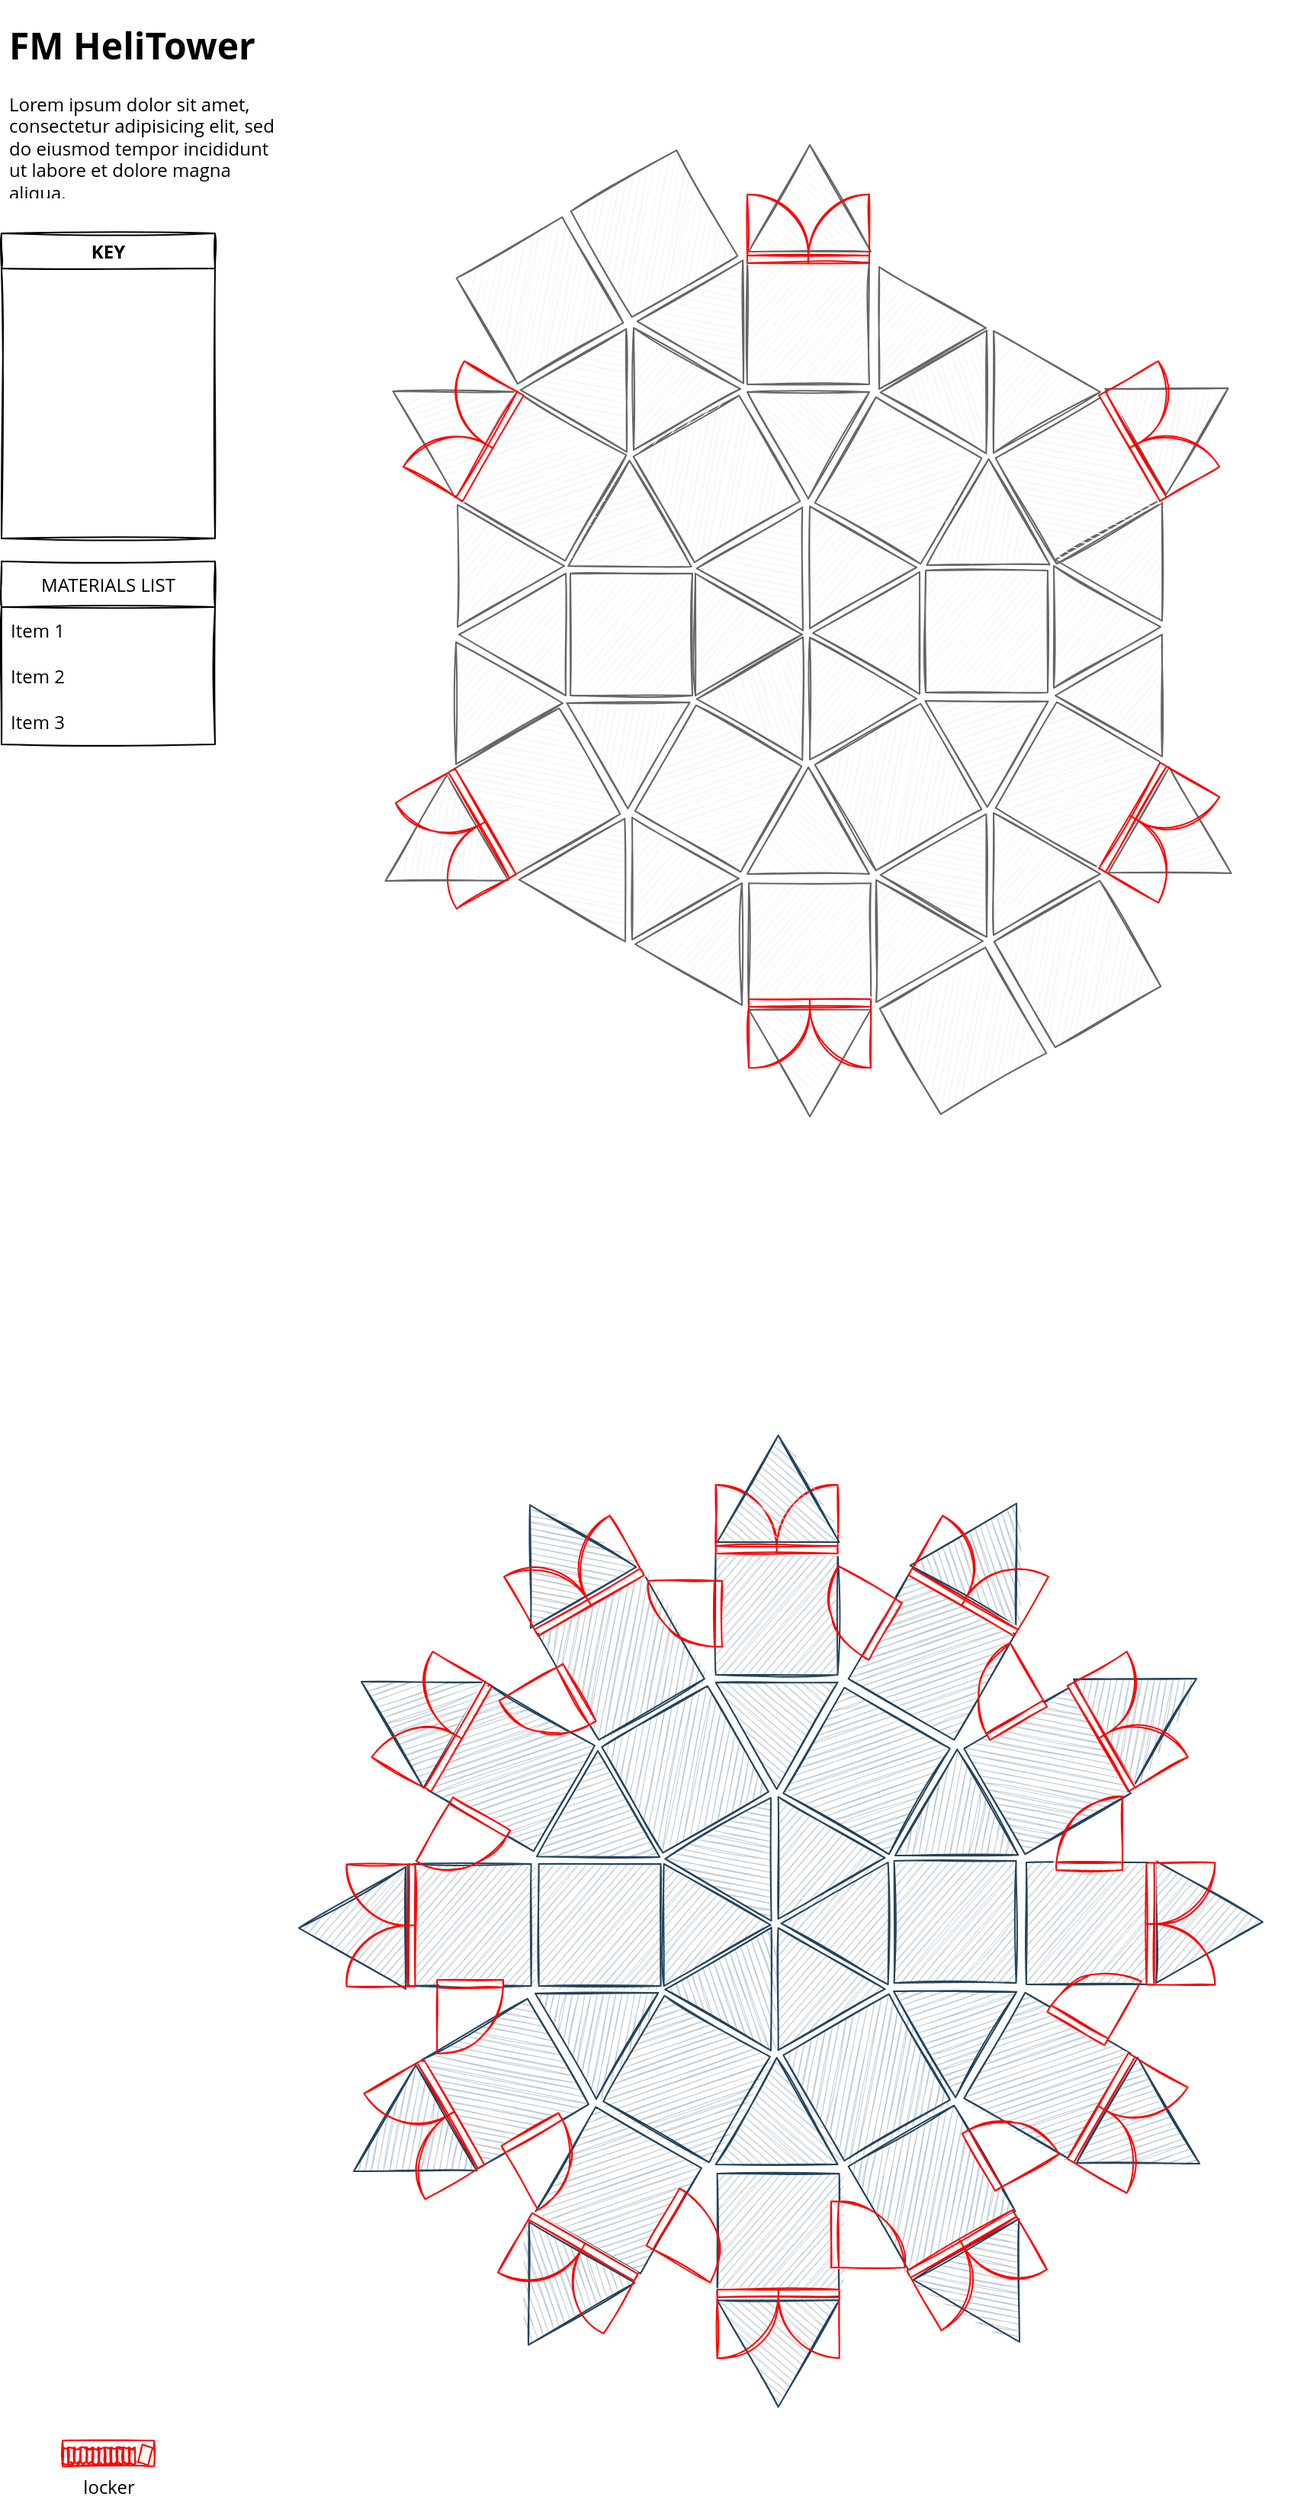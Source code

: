 <mxfile version="15.9.4" type="github">
  <diagram id="TTCX6_-geniZRcMNhM9k" name="Page-1">
    <mxGraphModel dx="1475" dy="827" grid="1" gridSize="10" guides="1" tooltips="1" connect="1" arrows="1" fold="1" page="1" pageScale="1" pageWidth="1100" pageHeight="850" math="0" shadow="0">
      <root>
        <mxCell id="0" />
        <mxCell id="1" parent="0" />
        <mxCell id="VQnZYBjSF4eU1Xg8U7Mv-1" value="" style="whiteSpace=wrap;html=1;aspect=fixed;sketch=1;fillColor=#f5f5f5;strokeColor=#666666;fontColor=#333333;" vertex="1" parent="1">
          <mxGeometry x="393" y="386" width="80" height="80" as="geometry" />
        </mxCell>
        <mxCell id="VQnZYBjSF4eU1Xg8U7Mv-2" value="" style="triangle;whiteSpace=wrap;html=1;sketch=1;fillColor=#f5f5f5;fontColor=#333333;strokeColor=#666666;rotation=60;" vertex="1" parent="1">
          <mxGeometry x="493" y="353" width="70" height="80" as="geometry" />
        </mxCell>
        <mxCell id="VQnZYBjSF4eU1Xg8U7Mv-3" value="" style="triangle;whiteSpace=wrap;html=1;sketch=1;fillColor=#f5f5f5;fontColor=#333333;strokeColor=#666666;rotation=0;" vertex="1" parent="1">
          <mxGeometry x="475" y="386" width="70" height="80" as="geometry" />
        </mxCell>
        <mxCell id="VQnZYBjSF4eU1Xg8U7Mv-4" value="" style="triangle;whiteSpace=wrap;html=1;sketch=1;fillColor=#f5f5f5;fontColor=#333333;strokeColor=#666666;rotation=-60;" vertex="1" parent="1">
          <mxGeometry x="493" y="418" width="70" height="80" as="geometry" />
        </mxCell>
        <mxCell id="VQnZYBjSF4eU1Xg8U7Mv-5" value="" style="triangle;whiteSpace=wrap;html=1;sketch=1;fillColor=#f5f5f5;fontColor=#333333;strokeColor=#666666;rotation=0;" vertex="1" parent="1">
          <mxGeometry x="550" y="428" width="70" height="80" as="geometry" />
        </mxCell>
        <mxCell id="VQnZYBjSF4eU1Xg8U7Mv-6" value="" style="triangle;whiteSpace=wrap;html=1;sketch=1;fillColor=#f5f5f5;fontColor=#333333;strokeColor=#666666;rotation=0;" vertex="1" parent="1">
          <mxGeometry x="550" y="342" width="70" height="80" as="geometry" />
        </mxCell>
        <mxCell id="VQnZYBjSF4eU1Xg8U7Mv-7" value="" style="triangle;whiteSpace=wrap;html=1;sketch=1;fillColor=#f5f5f5;fontColor=#333333;strokeColor=#666666;rotation=-180;" vertex="1" parent="1">
          <mxGeometry x="552" y="385" width="70" height="80" as="geometry" />
        </mxCell>
        <mxCell id="VQnZYBjSF4eU1Xg8U7Mv-8" value="" style="whiteSpace=wrap;html=1;aspect=fixed;sketch=1;fillColor=#f5f5f5;strokeColor=#666666;fontColor=#333333;" vertex="1" parent="1">
          <mxGeometry x="626" y="384" width="80" height="80" as="geometry" />
        </mxCell>
        <mxCell id="VQnZYBjSF4eU1Xg8U7Mv-9" value="" style="whiteSpace=wrap;html=1;aspect=fixed;sketch=1;fillColor=#f5f5f5;strokeColor=#666666;fontColor=#333333;rotation=30;" vertex="1" parent="1">
          <mxGeometry x="450" y="487" width="80" height="80" as="geometry" />
        </mxCell>
        <mxCell id="VQnZYBjSF4eU1Xg8U7Mv-10" value="" style="whiteSpace=wrap;html=1;aspect=fixed;sketch=1;fillColor=#f5f5f5;strokeColor=#666666;fontColor=#333333;rotation=30;" vertex="1" parent="1">
          <mxGeometry x="568" y="285" width="80" height="80" as="geometry" />
        </mxCell>
        <mxCell id="VQnZYBjSF4eU1Xg8U7Mv-11" value="" style="whiteSpace=wrap;html=1;aspect=fixed;sketch=1;fillColor=#f5f5f5;strokeColor=#666666;fontColor=#333333;rotation=-30;" vertex="1" parent="1">
          <mxGeometry x="568" y="486" width="80" height="80" as="geometry" />
        </mxCell>
        <mxCell id="VQnZYBjSF4eU1Xg8U7Mv-12" value="" style="whiteSpace=wrap;html=1;aspect=fixed;sketch=1;fillColor=#f5f5f5;strokeColor=#666666;fontColor=#333333;rotation=-30;" vertex="1" parent="1">
          <mxGeometry x="449" y="284" width="80" height="80" as="geometry" />
        </mxCell>
        <mxCell id="VQnZYBjSF4eU1Xg8U7Mv-13" value="" style="triangle;whiteSpace=wrap;html=1;sketch=1;fillColor=#f5f5f5;fontColor=#333333;strokeColor=#666666;rotation=-90;" vertex="1" parent="1">
          <mxGeometry x="514" y="508" width="70" height="80" as="geometry" />
        </mxCell>
        <mxCell id="VQnZYBjSF4eU1Xg8U7Mv-14" value="" style="triangle;whiteSpace=wrap;html=1;sketch=1;fillColor=#f5f5f5;fontColor=#333333;strokeColor=#666666;rotation=90;" vertex="1" parent="1">
          <mxGeometry x="514" y="262" width="70" height="80" as="geometry" />
        </mxCell>
        <mxCell id="VQnZYBjSF4eU1Xg8U7Mv-15" value="" style="triangle;whiteSpace=wrap;html=1;sketch=1;fillColor=#f5f5f5;fontColor=#333333;strokeColor=#666666;rotation=-150;" vertex="1" parent="1">
          <mxGeometry x="621" y="447" width="70" height="80" as="geometry" />
        </mxCell>
        <mxCell id="VQnZYBjSF4eU1Xg8U7Mv-16" value="" style="triangle;whiteSpace=wrap;html=1;sketch=1;fillColor=#f5f5f5;fontColor=#333333;strokeColor=#666666;rotation=-30;" vertex="1" parent="1">
          <mxGeometry x="406" y="448" width="70" height="80" as="geometry" />
        </mxCell>
        <mxCell id="VQnZYBjSF4eU1Xg8U7Mv-17" value="" style="triangle;whiteSpace=wrap;html=1;sketch=1;fillColor=#f5f5f5;fontColor=#333333;strokeColor=#666666;rotation=30;" vertex="1" parent="1">
          <mxGeometry x="407" y="324" width="70" height="80" as="geometry" />
        </mxCell>
        <mxCell id="VQnZYBjSF4eU1Xg8U7Mv-18" value="" style="triangle;whiteSpace=wrap;html=1;sketch=1;fillColor=#f5f5f5;fontColor=#333333;strokeColor=#666666;rotation=150;" vertex="1" parent="1">
          <mxGeometry x="622" y="323" width="70" height="80" as="geometry" />
        </mxCell>
        <mxCell id="VQnZYBjSF4eU1Xg8U7Mv-19" value="&lt;h1&gt;&lt;font face=&quot;Open Sans&quot;&gt;FM HeliTower&lt;/font&gt;&lt;/h1&gt;&lt;p&gt;&lt;font face=&quot;Open Sans&quot; data-font-src=&quot;https://fonts.googleapis.com/css?family=Open+Sans&quot;&gt;Lorem ipsum dolor sit amet, consectetur adipisicing elit, sed do eiusmod tempor incididunt ut labore et dolore magna aliqua.&lt;/font&gt;&lt;/p&gt;" style="text;html=1;strokeColor=none;fillColor=none;spacing=5;spacingTop=-20;whiteSpace=wrap;overflow=hidden;rounded=0;sketch=1;" vertex="1" parent="1">
          <mxGeometry x="20" y="20" width="190" height="120" as="geometry" />
        </mxCell>
        <mxCell id="VQnZYBjSF4eU1Xg8U7Mv-20" value="" style="triangle;whiteSpace=wrap;html=1;sketch=1;fillColor=#f5f5f5;fontColor=#333333;strokeColor=#666666;rotation=0;" vertex="1" parent="1">
          <mxGeometry x="595.5" y="185" width="70" height="80" as="geometry" />
        </mxCell>
        <mxCell id="VQnZYBjSF4eU1Xg8U7Mv-21" value="" style="triangle;whiteSpace=wrap;html=1;sketch=1;fillColor=#f5f5f5;fontColor=#333333;strokeColor=#666666;rotation=-60;" vertex="1" parent="1">
          <mxGeometry x="613.5" y="217" width="70" height="80" as="geometry" />
        </mxCell>
        <mxCell id="VQnZYBjSF4eU1Xg8U7Mv-22" value="" style="triangle;whiteSpace=wrap;html=1;sketch=1;fillColor=#f5f5f5;fontColor=#333333;strokeColor=#666666;rotation=0;" vertex="1" parent="1">
          <mxGeometry x="670.5" y="227" width="70" height="80" as="geometry" />
        </mxCell>
        <mxCell id="VQnZYBjSF4eU1Xg8U7Mv-23" value="" style="triangle;whiteSpace=wrap;html=1;sketch=1;fillColor=#f5f5f5;fontColor=#333333;strokeColor=#666666;rotation=60;" vertex="1" parent="1">
          <mxGeometry x="376.5" y="557" width="70" height="80" as="geometry" />
        </mxCell>
        <mxCell id="VQnZYBjSF4eU1Xg8U7Mv-24" value="" style="triangle;whiteSpace=wrap;html=1;sketch=1;fillColor=#f5f5f5;fontColor=#333333;strokeColor=#666666;rotation=0;" vertex="1" parent="1">
          <mxGeometry x="433.5" y="546" width="70" height="80" as="geometry" />
        </mxCell>
        <mxCell id="VQnZYBjSF4eU1Xg8U7Mv-25" value="" style="triangle;whiteSpace=wrap;html=1;sketch=1;fillColor=#f5f5f5;fontColor=#333333;strokeColor=#666666;rotation=-180;" vertex="1" parent="1">
          <mxGeometry x="435.5" y="589" width="70" height="80" as="geometry" />
        </mxCell>
        <mxCell id="VQnZYBjSF4eU1Xg8U7Mv-27" value="" style="triangle;whiteSpace=wrap;html=1;sketch=1;fillColor=#f5f5f5;fontColor=#333333;strokeColor=#666666;rotation=0;" vertex="1" parent="1">
          <mxGeometry x="319" y="341" width="70" height="80" as="geometry" />
        </mxCell>
        <mxCell id="VQnZYBjSF4eU1Xg8U7Mv-28" value="" style="triangle;whiteSpace=wrap;html=1;sketch=1;fillColor=#f5f5f5;fontColor=#333333;strokeColor=#666666;rotation=-180;" vertex="1" parent="1">
          <mxGeometry x="320" y="386" width="70" height="80" as="geometry" />
        </mxCell>
        <mxCell id="VQnZYBjSF4eU1Xg8U7Mv-29" value="" style="triangle;whiteSpace=wrap;html=1;sketch=1;fillColor=#f5f5f5;fontColor=#333333;strokeColor=#666666;rotation=0;" vertex="1" parent="1">
          <mxGeometry x="318" y="431" width="70" height="80" as="geometry" />
        </mxCell>
        <mxCell id="VQnZYBjSF4eU1Xg8U7Mv-30" value="" style="triangle;whiteSpace=wrap;html=1;sketch=1;fillColor=#f5f5f5;fontColor=#333333;strokeColor=#666666;rotation=0;" vertex="1" parent="1">
          <mxGeometry x="710" y="381" width="70" height="80" as="geometry" />
        </mxCell>
        <mxCell id="VQnZYBjSF4eU1Xg8U7Mv-31" value="" style="triangle;whiteSpace=wrap;html=1;sketch=1;fillColor=#f5f5f5;fontColor=#333333;strokeColor=#666666;rotation=-180;" vertex="1" parent="1">
          <mxGeometry x="711" y="426" width="70" height="80" as="geometry" />
        </mxCell>
        <mxCell id="VQnZYBjSF4eU1Xg8U7Mv-32" value="" style="triangle;whiteSpace=wrap;html=1;sketch=1;fillColor=#f5f5f5;fontColor=#333333;strokeColor=#666666;rotation=-180;" vertex="1" parent="1">
          <mxGeometry x="711" y="337" width="70" height="80" as="geometry" />
        </mxCell>
        <mxCell id="VQnZYBjSF4eU1Xg8U7Mv-33" value="" style="triangle;whiteSpace=wrap;html=1;sketch=1;fillColor=#f5f5f5;fontColor=#333333;strokeColor=#666666;rotation=60;" vertex="1" parent="1">
          <mxGeometry x="377.5" y="236" width="70" height="80" as="geometry" />
        </mxCell>
        <mxCell id="VQnZYBjSF4eU1Xg8U7Mv-34" value="" style="triangle;whiteSpace=wrap;html=1;sketch=1;fillColor=#f5f5f5;fontColor=#333333;strokeColor=#666666;rotation=0;" vertex="1" parent="1">
          <mxGeometry x="434.5" y="225" width="70" height="80" as="geometry" />
        </mxCell>
        <mxCell id="VQnZYBjSF4eU1Xg8U7Mv-35" value="" style="triangle;whiteSpace=wrap;html=1;sketch=1;fillColor=#f5f5f5;fontColor=#333333;strokeColor=#666666;rotation=60;" vertex="1" parent="1">
          <mxGeometry x="613.5" y="554" width="70" height="80" as="geometry" />
        </mxCell>
        <mxCell id="VQnZYBjSF4eU1Xg8U7Mv-36" value="" style="triangle;whiteSpace=wrap;html=1;sketch=1;fillColor=#f5f5f5;fontColor=#333333;strokeColor=#666666;rotation=0;" vertex="1" parent="1">
          <mxGeometry x="670.5" y="543" width="70" height="80" as="geometry" />
        </mxCell>
        <mxCell id="VQnZYBjSF4eU1Xg8U7Mv-37" value="" style="triangle;whiteSpace=wrap;html=1;sketch=1;fillColor=#f5f5f5;fontColor=#333333;strokeColor=#666666;rotation=0;" vertex="1" parent="1">
          <mxGeometry x="593.5" y="587" width="70" height="80" as="geometry" />
        </mxCell>
        <mxCell id="VQnZYBjSF4eU1Xg8U7Mv-38" value="" style="triangle;whiteSpace=wrap;html=1;sketch=1;fillColor=#f5f5f5;fontColor=#333333;strokeColor=#666666;rotation=60;" vertex="1" parent="1">
          <mxGeometry x="454" y="191" width="70" height="80" as="geometry" />
        </mxCell>
        <mxCell id="VQnZYBjSF4eU1Xg8U7Mv-39" value="" style="whiteSpace=wrap;html=1;aspect=fixed;sketch=1;fillColor=#f5f5f5;strokeColor=#666666;fontColor=#333333;rotation=0;" vertex="1" parent="1">
          <mxGeometry x="510" y="589" width="80" height="80" as="geometry" />
        </mxCell>
        <mxCell id="VQnZYBjSF4eU1Xg8U7Mv-40" value="" style="whiteSpace=wrap;html=1;aspect=fixed;sketch=1;fillColor=#f5f5f5;strokeColor=#666666;fontColor=#333333;rotation=0;" vertex="1" parent="1">
          <mxGeometry x="509" y="182" width="80" height="80" as="geometry" />
        </mxCell>
        <mxCell id="VQnZYBjSF4eU1Xg8U7Mv-41" value="" style="whiteSpace=wrap;html=1;aspect=fixed;sketch=1;fillColor=#f5f5f5;strokeColor=#666666;fontColor=#333333;rotation=30;" vertex="1" parent="1">
          <mxGeometry x="335" y="283" width="80" height="80" as="geometry" />
        </mxCell>
        <mxCell id="VQnZYBjSF4eU1Xg8U7Mv-42" value="" style="whiteSpace=wrap;html=1;aspect=fixed;sketch=1;fillColor=#f5f5f5;strokeColor=#666666;fontColor=#333333;rotation=30;" vertex="1" parent="1">
          <mxGeometry x="686.5" y="485" width="80" height="80" as="geometry" />
        </mxCell>
        <mxCell id="VQnZYBjSF4eU1Xg8U7Mv-43" value="" style="whiteSpace=wrap;html=1;aspect=fixed;sketch=1;fillColor=#f5f5f5;strokeColor=#666666;fontColor=#333333;rotation=60;" vertex="1" parent="1">
          <mxGeometry x="331" y="489" width="80" height="80" as="geometry" />
        </mxCell>
        <mxCell id="VQnZYBjSF4eU1Xg8U7Mv-44" value="" style="whiteSpace=wrap;html=1;aspect=fixed;sketch=1;fillColor=#f5f5f5;strokeColor=#666666;fontColor=#333333;rotation=60;" vertex="1" parent="1">
          <mxGeometry x="686.5" y="285" width="80" height="80" as="geometry" />
        </mxCell>
        <mxCell id="VQnZYBjSF4eU1Xg8U7Mv-45" value="MATERIALS LIST" style="swimlane;fontStyle=0;childLayout=stackLayout;horizontal=1;startSize=30;horizontalStack=0;resizeParent=1;resizeParentMax=0;resizeLast=0;collapsible=1;marginBottom=0;sketch=1;fontFamily=Open Sans;fontSource=https%3A%2F%2Ffonts.googleapis.com%2Fcss%3Ffamily%3DOpen%2BSans;" vertex="1" parent="1">
          <mxGeometry x="20" y="378" width="140" height="120" as="geometry" />
        </mxCell>
        <mxCell id="VQnZYBjSF4eU1Xg8U7Mv-46" value="Item 1" style="text;strokeColor=none;fillColor=none;align=left;verticalAlign=middle;spacingLeft=4;spacingRight=4;overflow=hidden;points=[[0,0.5],[1,0.5]];portConstraint=eastwest;rotatable=0;sketch=1;fontFamily=Open Sans;fontSource=https%3A%2F%2Ffonts.googleapis.com%2Fcss%3Ffamily%3DOpen%2BSans;" vertex="1" parent="VQnZYBjSF4eU1Xg8U7Mv-45">
          <mxGeometry y="30" width="140" height="30" as="geometry" />
        </mxCell>
        <mxCell id="VQnZYBjSF4eU1Xg8U7Mv-47" value="Item 2" style="text;strokeColor=none;fillColor=none;align=left;verticalAlign=middle;spacingLeft=4;spacingRight=4;overflow=hidden;points=[[0,0.5],[1,0.5]];portConstraint=eastwest;rotatable=0;sketch=1;fontFamily=Open Sans;fontSource=https%3A%2F%2Ffonts.googleapis.com%2Fcss%3Ffamily%3DOpen%2BSans;" vertex="1" parent="VQnZYBjSF4eU1Xg8U7Mv-45">
          <mxGeometry y="60" width="140" height="30" as="geometry" />
        </mxCell>
        <mxCell id="VQnZYBjSF4eU1Xg8U7Mv-48" value="Item 3" style="text;strokeColor=none;fillColor=none;align=left;verticalAlign=middle;spacingLeft=4;spacingRight=4;overflow=hidden;points=[[0,0.5],[1,0.5]];portConstraint=eastwest;rotatable=0;sketch=1;fontFamily=Open Sans;fontSource=https%3A%2F%2Ffonts.googleapis.com%2Fcss%3Ffamily%3DOpen%2BSans;" vertex="1" parent="VQnZYBjSF4eU1Xg8U7Mv-45">
          <mxGeometry y="90" width="140" height="30" as="geometry" />
        </mxCell>
        <mxCell id="VQnZYBjSF4eU1Xg8U7Mv-49" value="KEY" style="swimlane;sketch=1;fontFamily=Open Sans;fontSource=https%3A%2F%2Ffonts.googleapis.com%2Fcss%3Ffamily%3DOpen%2BSans;" vertex="1" parent="1">
          <mxGeometry x="20" y="163" width="140" height="200" as="geometry" />
        </mxCell>
        <mxCell id="VQnZYBjSF4eU1Xg8U7Mv-52" value="" style="group" vertex="1" connectable="0" parent="1">
          <mxGeometry x="251.689" y="513.984" width="105.714" height="108.157" as="geometry" />
        </mxCell>
        <mxCell id="VQnZYBjSF4eU1Xg8U7Mv-26" value="" style="triangle;whiteSpace=wrap;html=1;sketch=1;fillColor=#f5f5f5;fontColor=#333333;strokeColor=#666666;rotation=-210;" vertex="1" parent="VQnZYBjSF4eU1Xg8U7Mv-52">
          <mxGeometry x="15.311" y="16.016" width="70" height="80" as="geometry" />
        </mxCell>
        <mxCell id="VQnZYBjSF4eU1Xg8U7Mv-51" value="" style="verticalLabelPosition=bottom;html=1;verticalAlign=top;align=center;shape=mxgraph.floorplan.doorDouble;aspect=fixed;sketch=1;fontFamily=Open Sans;fontSource=https%3A%2F%2Ffonts.googleapis.com%2Fcss%3Ffamily%3DOpen%2BSans;strokeColor=#FF0000;rotation=60;" vertex="1" parent="VQnZYBjSF4eU1Xg8U7Mv-52">
          <mxGeometry x="27.311" y="24.016" width="80" height="42.5" as="geometry" />
        </mxCell>
        <mxCell id="VQnZYBjSF4eU1Xg8U7Mv-53" value="" style="group;rotation=60;" vertex="1" connectable="0" parent="1">
          <mxGeometry x="256.999" y="231.004" width="105.714" height="108.157" as="geometry" />
        </mxCell>
        <mxCell id="VQnZYBjSF4eU1Xg8U7Mv-54" value="" style="triangle;whiteSpace=wrap;html=1;sketch=1;fillColor=#f5f5f5;fontColor=#333333;strokeColor=#666666;rotation=-150;" vertex="1" parent="VQnZYBjSF4eU1Xg8U7Mv-53">
          <mxGeometry x="15" y="13" width="70" height="80" as="geometry" />
        </mxCell>
        <mxCell id="VQnZYBjSF4eU1Xg8U7Mv-55" value="" style="verticalLabelPosition=bottom;html=1;verticalAlign=top;align=center;shape=mxgraph.floorplan.doorDouble;aspect=fixed;sketch=1;fontFamily=Open Sans;fontSource=https%3A%2F%2Ffonts.googleapis.com%2Fcss%3Ffamily%3DOpen%2BSans;strokeColor=#FF0000;rotation=120;" vertex="1" parent="VQnZYBjSF4eU1Xg8U7Mv-53">
          <mxGeometry x="27" y="41" width="80" height="42.5" as="geometry" />
        </mxCell>
        <mxCell id="VQnZYBjSF4eU1Xg8U7Mv-56" value="" style="group;rotation=-120;" vertex="1" connectable="0" parent="1">
          <mxGeometry x="739.999" y="510.004" width="105.714" height="108.157" as="geometry" />
        </mxCell>
        <mxCell id="VQnZYBjSF4eU1Xg8U7Mv-57" value="" style="triangle;whiteSpace=wrap;html=1;sketch=1;fillColor=#f5f5f5;fontColor=#333333;strokeColor=#666666;rotation=-330;" vertex="1" parent="VQnZYBjSF4eU1Xg8U7Mv-56">
          <mxGeometry x="21" y="15" width="70" height="80" as="geometry" />
        </mxCell>
        <mxCell id="VQnZYBjSF4eU1Xg8U7Mv-58" value="" style="verticalLabelPosition=bottom;html=1;verticalAlign=top;align=center;shape=mxgraph.floorplan.doorDouble;aspect=fixed;sketch=1;fontFamily=Open Sans;fontSource=https%3A%2F%2Ffonts.googleapis.com%2Fcss%3Ffamily%3DOpen%2BSans;strokeColor=#FF0000;rotation=-60;" vertex="1" parent="VQnZYBjSF4eU1Xg8U7Mv-56">
          <mxGeometry x="-2" y="24" width="80" height="42.5" as="geometry" />
        </mxCell>
        <mxCell id="VQnZYBjSF4eU1Xg8U7Mv-62" value="" style="group;rotation=-60;" vertex="1" connectable="0" parent="1">
          <mxGeometry x="496.999" y="650.004" width="105.714" height="108.157" as="geometry" />
        </mxCell>
        <mxCell id="VQnZYBjSF4eU1Xg8U7Mv-63" value="" style="triangle;whiteSpace=wrap;html=1;sketch=1;fillColor=#f5f5f5;fontColor=#333333;strokeColor=#666666;rotation=-270;" vertex="1" parent="VQnZYBjSF4eU1Xg8U7Mv-62">
          <mxGeometry x="18" y="17" width="70" height="80" as="geometry" />
        </mxCell>
        <mxCell id="VQnZYBjSF4eU1Xg8U7Mv-64" value="" style="verticalLabelPosition=bottom;html=1;verticalAlign=top;align=center;shape=mxgraph.floorplan.doorDouble;aspect=fixed;sketch=1;fontFamily=Open Sans;fontSource=https%3A%2F%2Ffonts.googleapis.com%2Fcss%3Ffamily%3DOpen%2BSans;strokeColor=#FF0000;rotation=0;" vertex="1" parent="VQnZYBjSF4eU1Xg8U7Mv-62">
          <mxGeometry x="13" y="15" width="80" height="42.5" as="geometry" />
        </mxCell>
        <mxCell id="VQnZYBjSF4eU1Xg8U7Mv-65" value="" style="group;rotation=120;" vertex="1" connectable="0" parent="1">
          <mxGeometry x="496.999" y="90.004" width="105.714" height="108.157" as="geometry" />
        </mxCell>
        <mxCell id="VQnZYBjSF4eU1Xg8U7Mv-66" value="" style="triangle;whiteSpace=wrap;html=1;sketch=1;fillColor=#f5f5f5;fontColor=#333333;strokeColor=#666666;rotation=-90;" vertex="1" parent="VQnZYBjSF4eU1Xg8U7Mv-65">
          <mxGeometry x="18" y="10" width="70" height="80" as="geometry" />
        </mxCell>
        <mxCell id="VQnZYBjSF4eU1Xg8U7Mv-67" value="" style="verticalLabelPosition=bottom;html=1;verticalAlign=top;align=center;shape=mxgraph.floorplan.doorDouble;aspect=fixed;sketch=1;fontFamily=Open Sans;fontSource=https%3A%2F%2Ffonts.googleapis.com%2Fcss%3Ffamily%3DOpen%2BSans;strokeColor=#FF0000;rotation=180;" vertex="1" parent="VQnZYBjSF4eU1Xg8U7Mv-65">
          <mxGeometry x="12" y="50" width="80" height="42.5" as="geometry" />
        </mxCell>
        <mxCell id="VQnZYBjSF4eU1Xg8U7Mv-68" value="" style="group;rotation=-180;" vertex="1" connectable="0" parent="1">
          <mxGeometry x="739.999" y="230.004" width="105.714" height="108.157" as="geometry" />
        </mxCell>
        <mxCell id="VQnZYBjSF4eU1Xg8U7Mv-69" value="" style="triangle;whiteSpace=wrap;html=1;sketch=1;fillColor=#f5f5f5;fontColor=#333333;strokeColor=#666666;rotation=-390;" vertex="1" parent="VQnZYBjSF4eU1Xg8U7Mv-68">
          <mxGeometry x="19" y="12" width="70" height="80" as="geometry" />
        </mxCell>
        <mxCell id="VQnZYBjSF4eU1Xg8U7Mv-70" value="" style="verticalLabelPosition=bottom;html=1;verticalAlign=top;align=center;shape=mxgraph.floorplan.doorDouble;aspect=fixed;sketch=1;fontFamily=Open Sans;fontSource=https%3A%2F%2Ffonts.googleapis.com%2Fcss%3Ffamily%3DOpen%2BSans;strokeColor=#FF0000;rotation=-120;" vertex="1" parent="VQnZYBjSF4eU1Xg8U7Mv-68">
          <mxGeometry x="-2" y="42" width="80" height="42.5" as="geometry" />
        </mxCell>
        <mxCell id="VQnZYBjSF4eU1Xg8U7Mv-71" value="" style="whiteSpace=wrap;html=1;aspect=fixed;sketch=1;fillColor=#f5f5f5;strokeColor=#666666;fontColor=#333333;rotation=-30;" vertex="1" parent="1">
          <mxGeometry x="333" y="167" width="80" height="80" as="geometry" />
        </mxCell>
        <mxCell id="VQnZYBjSF4eU1Xg8U7Mv-72" value="" style="whiteSpace=wrap;html=1;aspect=fixed;sketch=1;fillColor=#f5f5f5;strokeColor=#666666;fontColor=#333333;rotation=-30;" vertex="1" parent="1">
          <mxGeometry x="408" y="123.16" width="80" height="80" as="geometry" />
        </mxCell>
        <mxCell id="VQnZYBjSF4eU1Xg8U7Mv-73" value="" style="whiteSpace=wrap;html=1;aspect=fixed;sketch=1;fillColor=#f5f5f5;strokeColor=#666666;fontColor=#333333;rotation=-30;" vertex="1" parent="1">
          <mxGeometry x="610.5" y="645.84" width="80" height="80" as="geometry" />
        </mxCell>
        <mxCell id="VQnZYBjSF4eU1Xg8U7Mv-74" value="" style="whiteSpace=wrap;html=1;aspect=fixed;sketch=1;fillColor=#f5f5f5;strokeColor=#666666;fontColor=#333333;rotation=-30;" vertex="1" parent="1">
          <mxGeometry x="685.5" y="602" width="80" height="80" as="geometry" />
        </mxCell>
        <mxCell id="VQnZYBjSF4eU1Xg8U7Mv-75" value="" style="whiteSpace=wrap;html=1;aspect=fixed;sketch=1;fillColor=#bac8d3;strokeColor=#23445d;" vertex="1" parent="1">
          <mxGeometry x="372.3" y="1232" width="80" height="80" as="geometry" />
        </mxCell>
        <mxCell id="VQnZYBjSF4eU1Xg8U7Mv-76" value="" style="triangle;whiteSpace=wrap;html=1;sketch=1;fillColor=#bac8d3;rotation=60;strokeColor=#23445d;" vertex="1" parent="1">
          <mxGeometry x="472.3" y="1199" width="70" height="80" as="geometry" />
        </mxCell>
        <mxCell id="VQnZYBjSF4eU1Xg8U7Mv-77" value="" style="triangle;whiteSpace=wrap;html=1;sketch=1;fillColor=#bac8d3;rotation=0;strokeColor=#23445d;" vertex="1" parent="1">
          <mxGeometry x="454.3" y="1232" width="70" height="80" as="geometry" />
        </mxCell>
        <mxCell id="VQnZYBjSF4eU1Xg8U7Mv-78" value="" style="triangle;whiteSpace=wrap;html=1;sketch=1;fillColor=#bac8d3;rotation=-60;strokeColor=#23445d;" vertex="1" parent="1">
          <mxGeometry x="472.3" y="1264" width="70" height="80" as="geometry" />
        </mxCell>
        <mxCell id="VQnZYBjSF4eU1Xg8U7Mv-79" value="" style="triangle;whiteSpace=wrap;html=1;sketch=1;fillColor=#bac8d3;strokeColor=#23445d;rotation=0;" vertex="1" parent="1">
          <mxGeometry x="529.3" y="1274" width="70" height="80" as="geometry" />
        </mxCell>
        <mxCell id="VQnZYBjSF4eU1Xg8U7Mv-80" value="" style="triangle;whiteSpace=wrap;html=1;sketch=1;fillColor=#bac8d3;rotation=0;strokeColor=#23445d;" vertex="1" parent="1">
          <mxGeometry x="529.3" y="1188" width="70" height="80" as="geometry" />
        </mxCell>
        <mxCell id="VQnZYBjSF4eU1Xg8U7Mv-81" value="" style="triangle;whiteSpace=wrap;html=1;sketch=1;fillColor=#bac8d3;strokeColor=#23445d;rotation=-180;" vertex="1" parent="1">
          <mxGeometry x="531.3" y="1231" width="70" height="80" as="geometry" />
        </mxCell>
        <mxCell id="VQnZYBjSF4eU1Xg8U7Mv-82" value="" style="whiteSpace=wrap;html=1;aspect=fixed;sketch=1;fillColor=#bac8d3;strokeColor=#23445d;" vertex="1" parent="1">
          <mxGeometry x="605.3" y="1230" width="80" height="80" as="geometry" />
        </mxCell>
        <mxCell id="VQnZYBjSF4eU1Xg8U7Mv-83" value="" style="whiteSpace=wrap;html=1;aspect=fixed;sketch=1;fillColor=#bac8d3;rotation=30;strokeColor=#23445d;" vertex="1" parent="1">
          <mxGeometry x="429.3" y="1333" width="80" height="80" as="geometry" />
        </mxCell>
        <mxCell id="VQnZYBjSF4eU1Xg8U7Mv-84" value="" style="whiteSpace=wrap;html=1;aspect=fixed;sketch=1;fillColor=#bac8d3;rotation=30;strokeColor=#23445d;" vertex="1" parent="1">
          <mxGeometry x="547.3" y="1131" width="80" height="80" as="geometry" />
        </mxCell>
        <mxCell id="VQnZYBjSF4eU1Xg8U7Mv-85" value="" style="whiteSpace=wrap;html=1;aspect=fixed;sketch=1;fillColor=#bac8d3;rotation=-30;strokeColor=#23445d;" vertex="1" parent="1">
          <mxGeometry x="547.3" y="1332" width="80" height="80" as="geometry" />
        </mxCell>
        <mxCell id="VQnZYBjSF4eU1Xg8U7Mv-86" value="" style="whiteSpace=wrap;html=1;aspect=fixed;sketch=1;fillColor=#bac8d3;rotation=-30;strokeColor=#23445d;" vertex="1" parent="1">
          <mxGeometry x="428.3" y="1130" width="80" height="80" as="geometry" />
        </mxCell>
        <mxCell id="VQnZYBjSF4eU1Xg8U7Mv-87" value="" style="triangle;whiteSpace=wrap;html=1;sketch=1;fillColor=#bac8d3;rotation=-90;strokeColor=#23445d;" vertex="1" parent="1">
          <mxGeometry x="493.3" y="1354" width="70" height="80" as="geometry" />
        </mxCell>
        <mxCell id="VQnZYBjSF4eU1Xg8U7Mv-88" value="" style="triangle;whiteSpace=wrap;html=1;sketch=1;fillColor=#bac8d3;rotation=90;strokeColor=#23445d;" vertex="1" parent="1">
          <mxGeometry x="493.3" y="1108" width="70" height="80" as="geometry" />
        </mxCell>
        <mxCell id="VQnZYBjSF4eU1Xg8U7Mv-89" value="" style="triangle;whiteSpace=wrap;html=1;sketch=1;fillColor=#bac8d3;rotation=-150;strokeColor=#23445d;" vertex="1" parent="1">
          <mxGeometry x="600.3" y="1293" width="70" height="80" as="geometry" />
        </mxCell>
        <mxCell id="VQnZYBjSF4eU1Xg8U7Mv-90" value="" style="triangle;whiteSpace=wrap;html=1;sketch=1;fillColor=#bac8d3;rotation=-30;strokeColor=#23445d;" vertex="1" parent="1">
          <mxGeometry x="385.3" y="1294" width="70" height="80" as="geometry" />
        </mxCell>
        <mxCell id="VQnZYBjSF4eU1Xg8U7Mv-91" value="" style="triangle;whiteSpace=wrap;html=1;sketch=1;fillColor=#bac8d3;rotation=30;strokeColor=#23445d;" vertex="1" parent="1">
          <mxGeometry x="386.3" y="1170" width="70" height="80" as="geometry" />
        </mxCell>
        <mxCell id="VQnZYBjSF4eU1Xg8U7Mv-92" value="" style="triangle;whiteSpace=wrap;html=1;sketch=1;fillColor=#bac8d3;rotation=150;strokeColor=#23445d;" vertex="1" parent="1">
          <mxGeometry x="601.3" y="1169" width="70" height="80" as="geometry" />
        </mxCell>
        <mxCell id="VQnZYBjSF4eU1Xg8U7Mv-111" value="" style="whiteSpace=wrap;html=1;aspect=fixed;sketch=1;fillColor=#bac8d3;rotation=0;strokeColor=#23445d;" vertex="1" parent="1">
          <mxGeometry x="489.3" y="1435" width="80" height="80" as="geometry" />
        </mxCell>
        <mxCell id="VQnZYBjSF4eU1Xg8U7Mv-112" value="" style="whiteSpace=wrap;html=1;aspect=fixed;sketch=1;fillColor=#bac8d3;rotation=0;strokeColor=#23445d;" vertex="1" parent="1">
          <mxGeometry x="488.3" y="1028" width="80" height="80" as="geometry" />
        </mxCell>
        <mxCell id="VQnZYBjSF4eU1Xg8U7Mv-113" value="" style="whiteSpace=wrap;html=1;aspect=fixed;sketch=1;fillColor=#bac8d3;rotation=30;strokeColor=#23445d;" vertex="1" parent="1">
          <mxGeometry x="314.3" y="1129" width="80" height="80" as="geometry" />
        </mxCell>
        <mxCell id="VQnZYBjSF4eU1Xg8U7Mv-114" value="" style="whiteSpace=wrap;html=1;aspect=fixed;sketch=1;fillColor=#bac8d3;rotation=30;strokeColor=#23445d;" vertex="1" parent="1">
          <mxGeometry x="665.8" y="1331" width="80" height="80" as="geometry" />
        </mxCell>
        <mxCell id="VQnZYBjSF4eU1Xg8U7Mv-115" value="" style="whiteSpace=wrap;html=1;aspect=fixed;sketch=1;fillColor=#bac8d3;rotation=60;strokeColor=#23445d;" vertex="1" parent="1">
          <mxGeometry x="310.3" y="1335" width="80" height="80" as="geometry" />
        </mxCell>
        <mxCell id="VQnZYBjSF4eU1Xg8U7Mv-116" value="" style="whiteSpace=wrap;html=1;aspect=fixed;sketch=1;fillColor=#bac8d3;rotation=60;strokeColor=#23445d;" vertex="1" parent="1">
          <mxGeometry x="665.8" y="1131" width="80" height="80" as="geometry" />
        </mxCell>
        <mxCell id="VQnZYBjSF4eU1Xg8U7Mv-130" value="" style="verticalLabelPosition=bottom;html=1;verticalAlign=top;align=center;shape=mxgraph.floorplan.doorDouble;aspect=fixed;sketch=1;fontFamily=Open Sans;fontSource=https%3A%2F%2Ffonts.googleapis.com%2Fcss%3Ffamily%3DOpen%2BSans;strokeColor=#FF0000;rotation=180;" vertex="1" parent="1">
          <mxGeometry x="488.299" y="986.004" width="80" height="42.5" as="geometry" />
        </mxCell>
        <mxCell id="VQnZYBjSF4eU1Xg8U7Mv-136" value="" style="whiteSpace=wrap;html=1;aspect=fixed;sketch=1;fillColor=#bac8d3;rotation=-30;strokeColor=#23445d;" vertex="1" parent="1">
          <mxGeometry x="590" y="1405" width="80" height="80" as="geometry" />
        </mxCell>
        <mxCell id="VQnZYBjSF4eU1Xg8U7Mv-137" value="" style="whiteSpace=wrap;html=1;aspect=fixed;sketch=1;fillColor=#bac8d3;rotation=-30;strokeColor=#23445d;" vertex="1" parent="1">
          <mxGeometry x="386.3" y="1056" width="80" height="80" as="geometry" />
        </mxCell>
        <mxCell id="VQnZYBjSF4eU1Xg8U7Mv-138" value="" style="whiteSpace=wrap;html=1;aspect=fixed;sketch=1;fillColor=#bac8d3;rotation=30;strokeColor=#23445d;" vertex="1" parent="1">
          <mxGeometry x="384.3" y="1406" width="80" height="80" as="geometry" />
        </mxCell>
        <mxCell id="VQnZYBjSF4eU1Xg8U7Mv-139" value="" style="whiteSpace=wrap;html=1;aspect=fixed;sketch=1;fillColor=#bac8d3;rotation=30;strokeColor=#23445d;" vertex="1" parent="1">
          <mxGeometry x="590" y="1056" width="80" height="80" as="geometry" />
        </mxCell>
        <mxCell id="VQnZYBjSF4eU1Xg8U7Mv-140" value="" style="whiteSpace=wrap;html=1;aspect=fixed;sketch=1;fillColor=#bac8d3;strokeColor=#23445d;" vertex="1" parent="1">
          <mxGeometry x="287.3" y="1232" width="80" height="80" as="geometry" />
        </mxCell>
        <mxCell id="VQnZYBjSF4eU1Xg8U7Mv-141" value="" style="whiteSpace=wrap;html=1;aspect=fixed;sketch=1;fillColor=#bac8d3;strokeColor=#23445d;" vertex="1" parent="1">
          <mxGeometry x="692" y="1231" width="80" height="80" as="geometry" />
        </mxCell>
        <mxCell id="VQnZYBjSF4eU1Xg8U7Mv-145" value="" style="verticalLabelPosition=bottom;html=1;verticalAlign=top;align=center;shape=mxgraph.floorplan.doorLeft;aspect=fixed;sketch=1;fontFamily=Open Sans;fontSource=https%3A%2F%2Ffonts.googleapis.com%2Fcss%3Ffamily%3DOpen%2BSans;strokeColor=#FF0000;" vertex="1" parent="1">
          <mxGeometry x="305.65" y="1308" width="43.29" height="46" as="geometry" />
        </mxCell>
        <mxCell id="VQnZYBjSF4eU1Xg8U7Mv-147" value="" style="verticalLabelPosition=bottom;html=1;verticalAlign=top;align=center;shape=mxgraph.floorplan.doorLeft;aspect=fixed;sketch=1;fontFamily=Open Sans;fontSource=https%3A%2F%2Ffonts.googleapis.com%2Fcss%3Ffamily%3DOpen%2BSans;strokeColor=#FF0000;rotation=30;" vertex="1" parent="1">
          <mxGeometry x="301.65" y="1196" width="43.29" height="46" as="geometry" />
        </mxCell>
        <mxCell id="VQnZYBjSF4eU1Xg8U7Mv-148" value="" style="verticalLabelPosition=bottom;html=1;verticalAlign=top;align=center;shape=mxgraph.floorplan.doorLeft;aspect=fixed;sketch=1;fontFamily=Open Sans;fontSource=https%3A%2F%2Ffonts.googleapis.com%2Fcss%3Ffamily%3DOpen%2BSans;strokeColor=#FF0000;rotation=60;" vertex="1" parent="1">
          <mxGeometry x="357.4" y="1108.08" width="43.29" height="46" as="geometry" />
        </mxCell>
        <mxCell id="VQnZYBjSF4eU1Xg8U7Mv-149" value="" style="verticalLabelPosition=bottom;html=1;verticalAlign=top;align=center;shape=mxgraph.floorplan.doorLeft;aspect=fixed;sketch=1;fontFamily=Open Sans;fontSource=https%3A%2F%2Ffonts.googleapis.com%2Fcss%3Ffamily%3DOpen%2BSans;strokeColor=#FF0000;rotation=90;" vertex="1" parent="1">
          <mxGeometry x="447.85" y="1045" width="43.29" height="46" as="geometry" />
        </mxCell>
        <mxCell id="VQnZYBjSF4eU1Xg8U7Mv-165" value="" style="verticalLabelPosition=bottom;html=1;verticalAlign=top;align=center;shape=mxgraph.floorplan.doorLeft;aspect=fixed;sketch=1;fontFamily=Open Sans;fontSource=https%3A%2F%2Ffonts.googleapis.com%2Fcss%3Ffamily%3DOpen%2BSans;strokeColor=#FF0000;rotation=-30;" vertex="1" parent="1">
          <mxGeometry x="356.4" y="1403" width="43.29" height="46" as="geometry" />
        </mxCell>
        <mxCell id="VQnZYBjSF4eU1Xg8U7Mv-166" value="" style="verticalLabelPosition=bottom;html=1;verticalAlign=top;align=center;shape=mxgraph.floorplan.doorLeft;aspect=fixed;sketch=1;fontFamily=Open Sans;fontSource=https%3A%2F%2Ffonts.googleapis.com%2Fcss%3Ffamily%3DOpen%2BSans;strokeColor=#FF0000;rotation=-60;" vertex="1" parent="1">
          <mxGeometry x="452.01" y="1452" width="43.29" height="46" as="geometry" />
        </mxCell>
        <mxCell id="VQnZYBjSF4eU1Xg8U7Mv-167" value="" style="verticalLabelPosition=bottom;html=1;verticalAlign=top;align=center;shape=mxgraph.floorplan.doorLeft;aspect=fixed;sketch=1;fontFamily=Open Sans;fontSource=https%3A%2F%2Ffonts.googleapis.com%2Fcss%3Ffamily%3DOpen%2BSans;strokeColor=#FF0000;rotation=-90;" vertex="1" parent="1">
          <mxGeometry x="565.35" y="1452" width="43.29" height="46" as="geometry" />
        </mxCell>
        <mxCell id="VQnZYBjSF4eU1Xg8U7Mv-168" value="" style="verticalLabelPosition=bottom;html=1;verticalAlign=top;align=center;shape=mxgraph.floorplan.doorLeft;aspect=fixed;sketch=1;fontFamily=Open Sans;fontSource=https%3A%2F%2Ffonts.googleapis.com%2Fcss%3Ffamily%3DOpen%2BSans;strokeColor=#FF0000;rotation=-120;" vertex="1" parent="1">
          <mxGeometry x="659" y="1393" width="43.29" height="46" as="geometry" />
        </mxCell>
        <mxCell id="VQnZYBjSF4eU1Xg8U7Mv-169" value="" style="verticalLabelPosition=bottom;html=1;verticalAlign=top;align=center;shape=mxgraph.floorplan.doorLeft;aspect=fixed;sketch=1;fontFamily=Open Sans;fontSource=https%3A%2F%2Ffonts.googleapis.com%2Fcss%3Ffamily%3DOpen%2BSans;strokeColor=#FF0000;rotation=120;" vertex="1" parent="1">
          <mxGeometry x="558.01" y="1045" width="43.29" height="46" as="geometry" />
        </mxCell>
        <mxCell id="VQnZYBjSF4eU1Xg8U7Mv-170" value="" style="verticalLabelPosition=bottom;html=1;verticalAlign=top;align=center;shape=mxgraph.floorplan.doorLeft;aspect=fixed;sketch=1;fontFamily=Open Sans;fontSource=https%3A%2F%2Ffonts.googleapis.com%2Fcss%3Ffamily%3DOpen%2BSans;strokeColor=#FF0000;rotation=-210;" vertex="1" parent="1">
          <mxGeometry x="653.71" y="1097" width="43.29" height="46" as="geometry" />
        </mxCell>
        <mxCell id="VQnZYBjSF4eU1Xg8U7Mv-171" value="" style="verticalLabelPosition=bottom;html=1;verticalAlign=top;align=center;shape=mxgraph.floorplan.doorLeft;aspect=fixed;sketch=1;fontFamily=Open Sans;fontSource=https%3A%2F%2Ffonts.googleapis.com%2Fcss%3Ffamily%3DOpen%2BSans;strokeColor=#FF0000;rotation=-180;" vertex="1" parent="1">
          <mxGeometry x="711.71" y="1190" width="43.29" height="46" as="geometry" />
        </mxCell>
        <mxCell id="VQnZYBjSF4eU1Xg8U7Mv-172" value="" style="verticalLabelPosition=bottom;html=1;verticalAlign=top;align=center;shape=mxgraph.floorplan.doorLeft;aspect=fixed;sketch=1;fontFamily=Open Sans;fontSource=https%3A%2F%2Ffonts.googleapis.com%2Fcss%3Ffamily%3DOpen%2BSans;strokeColor=#FF0000;rotation=-150;" vertex="1" parent="1">
          <mxGeometry x="714.3" y="1297" width="43.29" height="46" as="geometry" />
        </mxCell>
        <mxCell id="VQnZYBjSF4eU1Xg8U7Mv-129" value="" style="triangle;whiteSpace=wrap;html=1;sketch=1;fillColor=#bac8d3;strokeColor=#23445d;rotation=-90;" vertex="1" parent="1">
          <mxGeometry x="494.299" y="946.004" width="70" height="80" as="geometry" />
        </mxCell>
        <mxCell id="VQnZYBjSF4eU1Xg8U7Mv-124" value="" style="triangle;whiteSpace=wrap;html=1;sketch=1;fillColor=#bac8d3;strokeColor=#23445d;rotation=-330;" vertex="1" parent="1">
          <mxGeometry x="740.299" y="1371.004" width="70" height="80" as="geometry" />
        </mxCell>
        <mxCell id="VQnZYBjSF4eU1Xg8U7Mv-125" value="" style="verticalLabelPosition=bottom;html=1;verticalAlign=top;align=center;shape=mxgraph.floorplan.doorDouble;aspect=fixed;sketch=1;fontFamily=Open Sans;fontSource=https%3A%2F%2Ffonts.googleapis.com%2Fcss%3Ffamily%3DOpen%2BSans;strokeColor=#FF0000;rotation=-60;" vertex="1" parent="1">
          <mxGeometry x="717.299" y="1380.004" width="80" height="42.5" as="geometry" />
        </mxCell>
        <mxCell id="VQnZYBjSF4eU1Xg8U7Mv-143" value="" style="triangle;whiteSpace=wrap;html=1;sketch=1;fillColor=#bac8d3;strokeColor=#23445d;rotation=-360;" vertex="1" parent="1">
          <mxGeometry x="776.999" y="1230.004" width="70" height="80" as="geometry" />
        </mxCell>
        <mxCell id="VQnZYBjSF4eU1Xg8U7Mv-144" value="" style="verticalLabelPosition=bottom;html=1;verticalAlign=top;align=center;shape=mxgraph.floorplan.doorDouble;aspect=fixed;sketch=1;fontFamily=Open Sans;fontSource=https%3A%2F%2Ffonts.googleapis.com%2Fcss%3Ffamily%3DOpen%2BSans;strokeColor=#FF0000;rotation=-90;" vertex="1" parent="1">
          <mxGeometry x="751.999" y="1250.004" width="80" height="42.5" as="geometry" />
        </mxCell>
        <mxCell id="VQnZYBjSF4eU1Xg8U7Mv-132" value="" style="triangle;whiteSpace=wrap;html=1;sketch=1;fillColor=#bac8d3;strokeColor=#23445d;rotation=-390;" vertex="1" parent="1">
          <mxGeometry x="738.299" y="1088.004" width="70" height="80" as="geometry" />
        </mxCell>
        <mxCell id="VQnZYBjSF4eU1Xg8U7Mv-133" value="" style="verticalLabelPosition=bottom;html=1;verticalAlign=top;align=center;shape=mxgraph.floorplan.doorDouble;aspect=fixed;sketch=1;fontFamily=Open Sans;fontSource=https%3A%2F%2Ffonts.googleapis.com%2Fcss%3Ffamily%3DOpen%2BSans;strokeColor=#FF0000;rotation=-120;" vertex="1" parent="1">
          <mxGeometry x="717.299" y="1118.004" width="80" height="42.5" as="geometry" />
        </mxCell>
        <mxCell id="VQnZYBjSF4eU1Xg8U7Mv-160" value="" style="triangle;whiteSpace=wrap;html=1;sketch=1;fillColor=#bac8d3;strokeColor=#23445d;rotation=-420;" vertex="1" parent="1">
          <mxGeometry x="632.999" y="986.004" width="70" height="80" as="geometry" />
        </mxCell>
        <mxCell id="VQnZYBjSF4eU1Xg8U7Mv-161" value="" style="verticalLabelPosition=bottom;html=1;verticalAlign=top;align=center;shape=mxgraph.floorplan.doorDouble;aspect=fixed;sketch=1;fontFamily=Open Sans;fontSource=https%3A%2F%2Ffonts.googleapis.com%2Fcss%3Ffamily%3DOpen%2BSans;strokeColor=#FF0000;rotation=-150;" vertex="1" parent="1">
          <mxGeometry x="619.999" y="1023.004" width="80" height="42.5" as="geometry" />
        </mxCell>
        <mxCell id="VQnZYBjSF4eU1Xg8U7Mv-163" value="" style="triangle;whiteSpace=wrap;html=1;sketch=1;fillColor=#bac8d3;strokeColor=#23445d;rotation=-120;" vertex="1" parent="1">
          <mxGeometry x="348.999" y="987.004" width="70" height="80" as="geometry" />
        </mxCell>
        <mxCell id="VQnZYBjSF4eU1Xg8U7Mv-164" value="" style="verticalLabelPosition=bottom;html=1;verticalAlign=top;align=center;shape=mxgraph.floorplan.doorDouble;aspect=fixed;sketch=1;fontFamily=Open Sans;fontSource=https%3A%2F%2Ffonts.googleapis.com%2Fcss%3Ffamily%3DOpen%2BSans;strokeColor=#FF0000;rotation=150;" vertex="1" parent="1">
          <mxGeometry x="355.999" y="1023.004" width="80" height="42.5" as="geometry" />
        </mxCell>
        <mxCell id="VQnZYBjSF4eU1Xg8U7Mv-121" value="" style="triangle;whiteSpace=wrap;html=1;sketch=1;fillColor=#bac8d3;strokeColor=#23445d;rotation=-150;" vertex="1" parent="1">
          <mxGeometry x="251.299" y="1090.004" width="70" height="80" as="geometry" />
        </mxCell>
        <mxCell id="VQnZYBjSF4eU1Xg8U7Mv-122" value="" style="verticalLabelPosition=bottom;html=1;verticalAlign=top;align=center;shape=mxgraph.floorplan.doorDouble;aspect=fixed;sketch=1;fontFamily=Open Sans;fontSource=https%3A%2F%2Ffonts.googleapis.com%2Fcss%3Ffamily%3DOpen%2BSans;strokeColor=#FF0000;rotation=120;" vertex="1" parent="1">
          <mxGeometry x="263.299" y="1118.004" width="80" height="42.5" as="geometry" />
        </mxCell>
        <mxCell id="VQnZYBjSF4eU1Xg8U7Mv-151" value="" style="triangle;whiteSpace=wrap;html=1;sketch=1;fillColor=#bac8d3;strokeColor=#23445d;rotation=-180;" vertex="1" parent="1">
          <mxGeometry x="214.999" y="1234.004" width="70" height="80" as="geometry" />
        </mxCell>
        <mxCell id="VQnZYBjSF4eU1Xg8U7Mv-152" value="" style="verticalLabelPosition=bottom;html=1;verticalAlign=top;align=center;shape=mxgraph.floorplan.doorDouble;aspect=fixed;sketch=1;fontFamily=Open Sans;fontSource=https%3A%2F%2Ffonts.googleapis.com%2Fcss%3Ffamily%3DOpen%2BSans;strokeColor=#FF0000;rotation=90;" vertex="1" parent="1">
          <mxGeometry x="229.999" y="1251.004" width="80" height="42.5" as="geometry" />
        </mxCell>
        <mxCell id="VQnZYBjSF4eU1Xg8U7Mv-118" value="" style="triangle;whiteSpace=wrap;html=1;sketch=1;fillColor=#bac8d3;strokeColor=#23445d;rotation=-210;" vertex="1" parent="1">
          <mxGeometry x="246.3" y="1376" width="70" height="80" as="geometry" />
        </mxCell>
        <mxCell id="VQnZYBjSF4eU1Xg8U7Mv-119" value="" style="verticalLabelPosition=bottom;html=1;verticalAlign=top;align=center;shape=mxgraph.floorplan.doorDouble;aspect=fixed;sketch=1;fontFamily=Open Sans;fontSource=https%3A%2F%2Ffonts.googleapis.com%2Fcss%3Ffamily%3DOpen%2BSans;strokeColor=#FF0000;rotation=60;" vertex="1" parent="1">
          <mxGeometry x="258.3" y="1384" width="80" height="42.5" as="geometry" />
        </mxCell>
        <mxCell id="VQnZYBjSF4eU1Xg8U7Mv-157" value="" style="triangle;whiteSpace=wrap;html=1;sketch=1;fillColor=#bac8d3;strokeColor=#23445d;rotation=-240;" vertex="1" parent="1">
          <mxGeometry x="347.999" y="1477.004" width="70" height="80" as="geometry" />
        </mxCell>
        <mxCell id="VQnZYBjSF4eU1Xg8U7Mv-158" value="" style="verticalLabelPosition=bottom;html=1;verticalAlign=top;align=center;shape=mxgraph.floorplan.doorDouble;aspect=fixed;sketch=1;fontFamily=Open Sans;fontSource=https%3A%2F%2Ffonts.googleapis.com%2Fcss%3Ffamily%3DOpen%2BSans;strokeColor=#FF0000;rotation=30;" vertex="1" parent="1">
          <mxGeometry x="351.999" y="1478.004" width="80" height="42.5" as="geometry" />
        </mxCell>
        <mxCell id="VQnZYBjSF4eU1Xg8U7Mv-127" value="" style="triangle;whiteSpace=wrap;html=1;sketch=1;fillColor=#bac8d3;strokeColor=#23445d;rotation=-270;" vertex="1" parent="1">
          <mxGeometry x="494.299" y="1513.004" width="70" height="80" as="geometry" />
        </mxCell>
        <mxCell id="VQnZYBjSF4eU1Xg8U7Mv-128" value="" style="verticalLabelPosition=bottom;html=1;verticalAlign=top;align=center;shape=mxgraph.floorplan.doorDouble;aspect=fixed;sketch=1;fontFamily=Open Sans;fontSource=https%3A%2F%2Ffonts.googleapis.com%2Fcss%3Ffamily%3DOpen%2BSans;strokeColor=#FF0000;rotation=0;" vertex="1" parent="1">
          <mxGeometry x="489.299" y="1511.004" width="80" height="42.5" as="geometry" />
        </mxCell>
        <mxCell id="VQnZYBjSF4eU1Xg8U7Mv-154" value="" style="triangle;whiteSpace=wrap;html=1;sketch=1;fillColor=#bac8d3;strokeColor=#23445d;rotation=-300;" vertex="1" parent="1">
          <mxGeometry x="634.999" y="1475.004" width="70" height="80" as="geometry" />
        </mxCell>
        <mxCell id="VQnZYBjSF4eU1Xg8U7Mv-155" value="" style="verticalLabelPosition=bottom;html=1;verticalAlign=top;align=center;shape=mxgraph.floorplan.doorDouble;aspect=fixed;sketch=1;fontFamily=Open Sans;fontSource=https%3A%2F%2Ffonts.googleapis.com%2Fcss%3Ffamily%3DOpen%2BSans;strokeColor=#FF0000;rotation=-30;" vertex="1" parent="1">
          <mxGeometry x="618.999" y="1476.004" width="80" height="42.5" as="geometry" />
        </mxCell>
        <mxCell id="VQnZYBjSF4eU1Xg8U7Mv-174" value="locker" style="verticalLabelPosition=bottom;html=1;verticalAlign=top;align=center;shape=mxgraph.floorplan.bookcase;sketch=1;fontFamily=Open Sans;fontSource=https%3A%2F%2Ffonts.googleapis.com%2Fcss%3Ffamily%3DOpen%2BSans;strokeColor=#FF0000;fillColor=#E6E6E6;" vertex="1" parent="1">
          <mxGeometry x="60" y="1610" width="60" height="17" as="geometry" />
        </mxCell>
      </root>
    </mxGraphModel>
  </diagram>
</mxfile>
